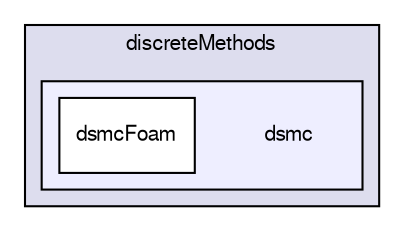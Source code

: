 digraph "applications/solvers/discreteMethods/dsmc" {
  bgcolor=transparent;
  compound=true
  node [ fontsize="10", fontname="FreeSans"];
  edge [ labelfontsize="10", labelfontname="FreeSans"];
  subgraph clusterdir_8a605ff3c0e2dfbb6b998066c93429d7 {
    graph [ bgcolor="#ddddee", pencolor="black", label="discreteMethods" fontname="FreeSans", fontsize="10", URL="dir_8a605ff3c0e2dfbb6b998066c93429d7.html"]
  subgraph clusterdir_b20997a7199e59148f127b94cdef3c86 {
    graph [ bgcolor="#eeeeff", pencolor="black", label="" URL="dir_b20997a7199e59148f127b94cdef3c86.html"];
    dir_b20997a7199e59148f127b94cdef3c86 [shape=plaintext label="dsmc"];
    dir_09e15c0d3c97688c95c2d06028e6da55 [shape=box label="dsmcFoam" color="black" fillcolor="white" style="filled" URL="dir_09e15c0d3c97688c95c2d06028e6da55.html"];
  }
  }
}
